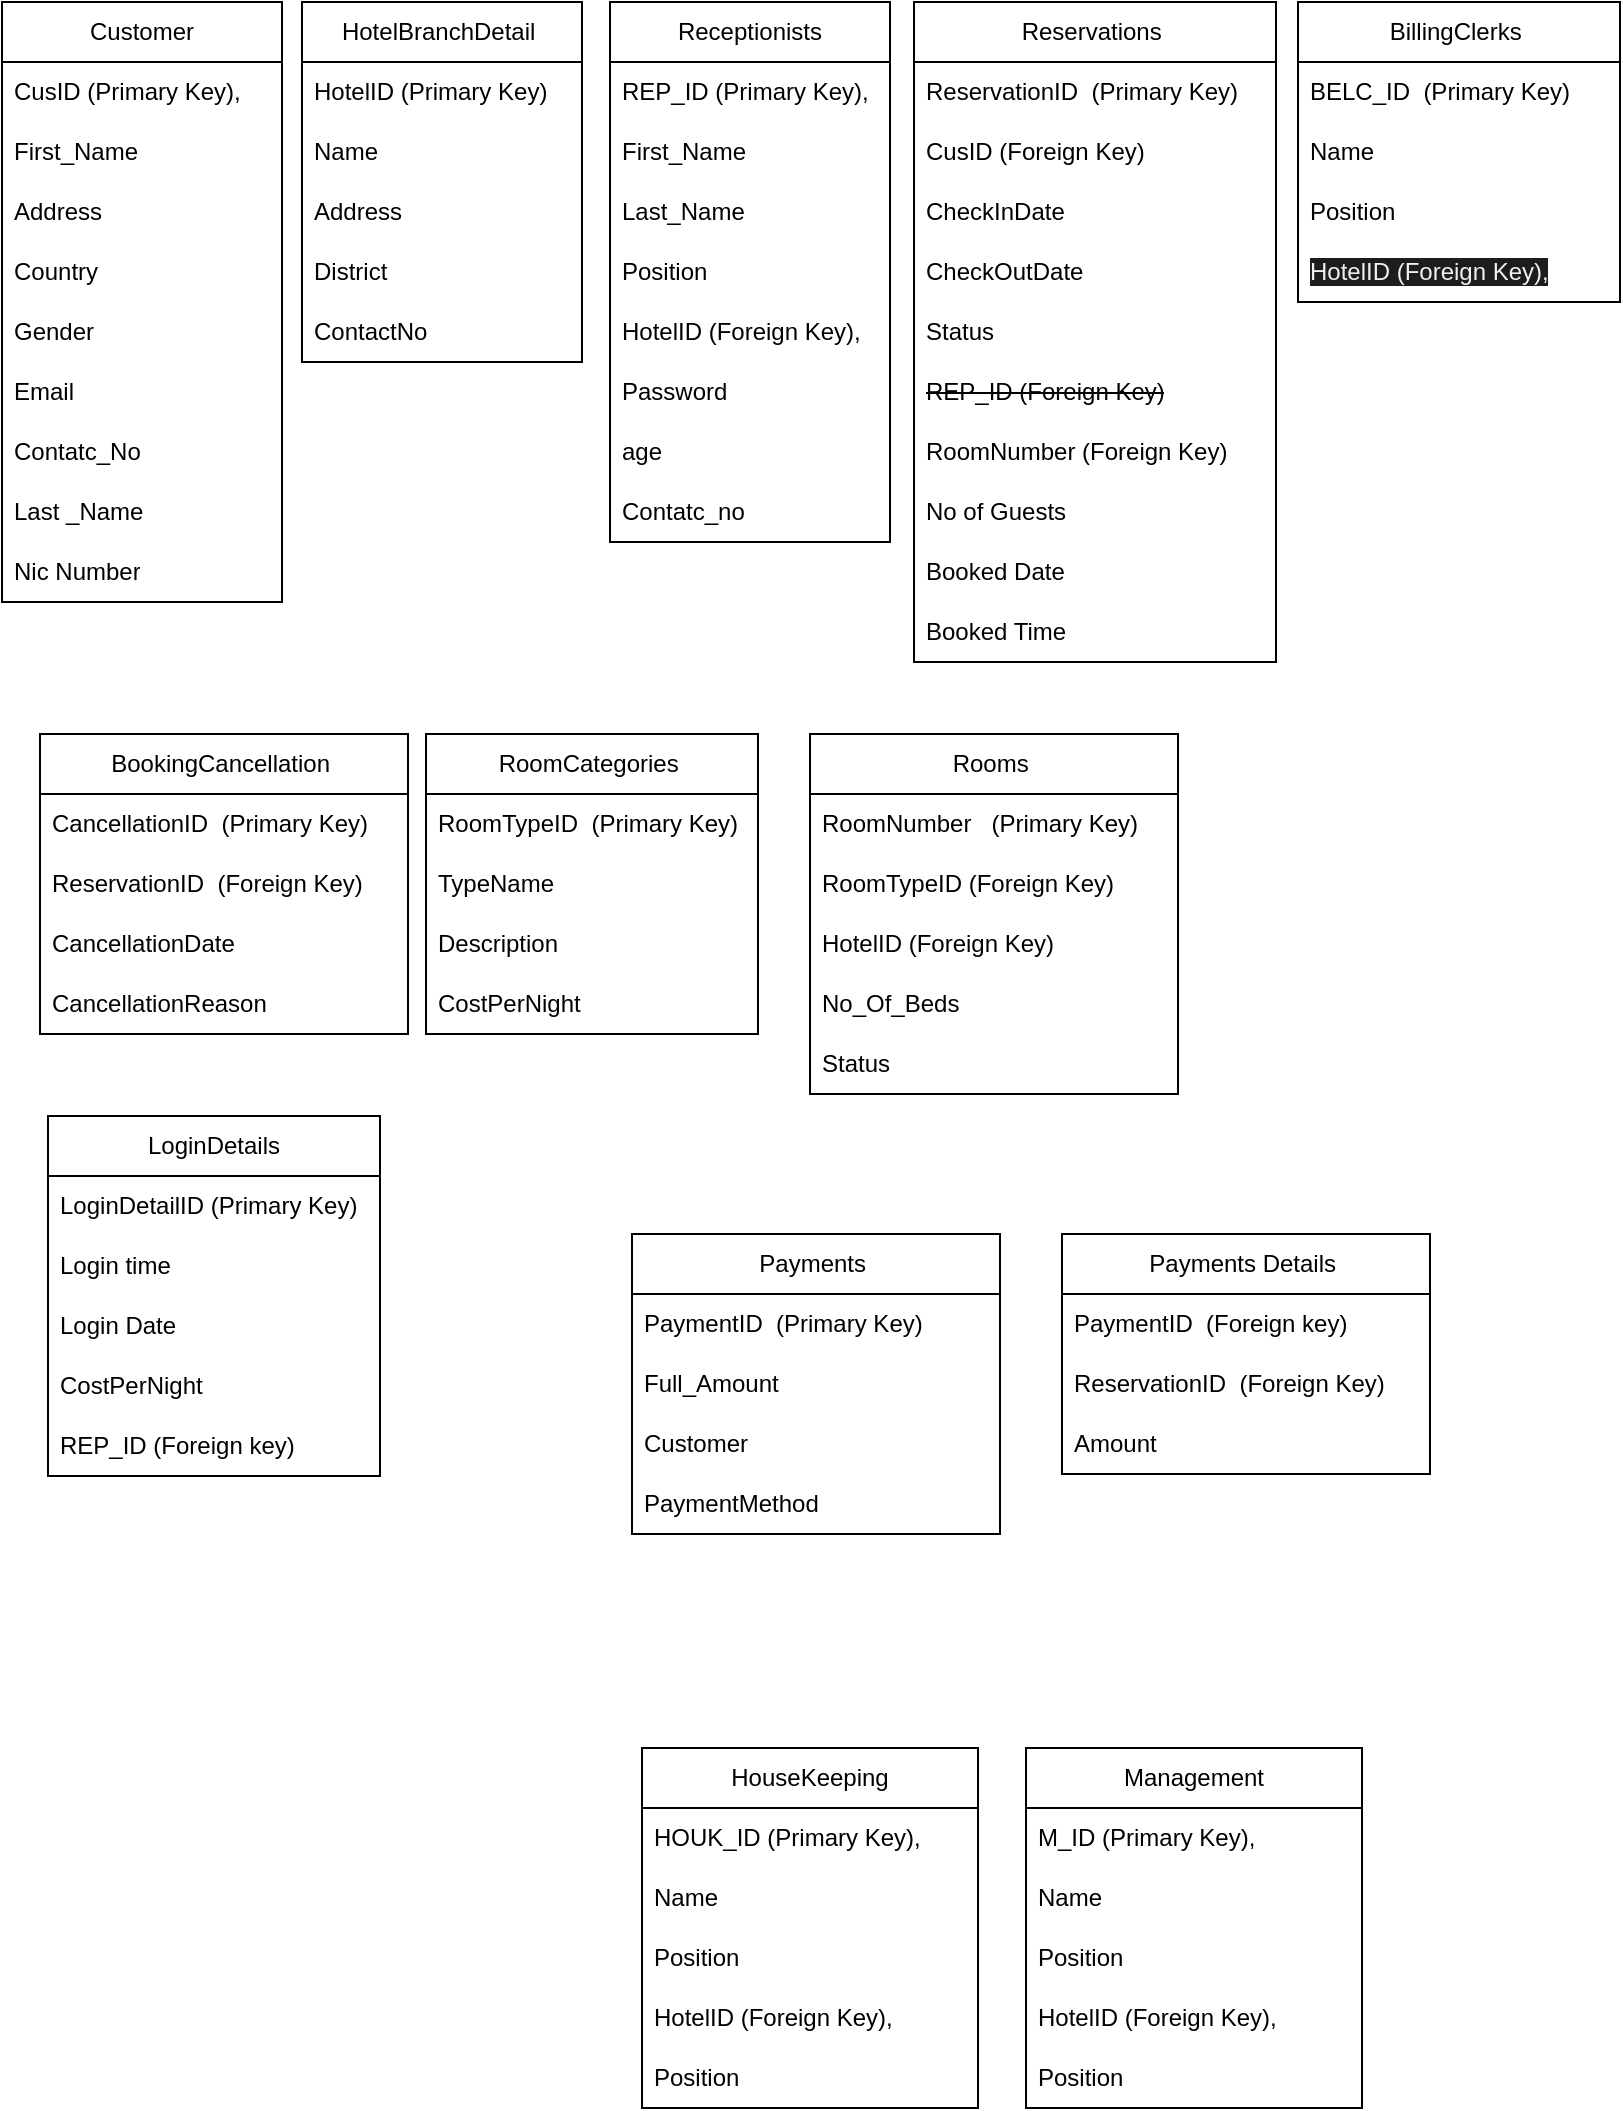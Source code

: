 <mxfile version="23.1.5" type="device">
  <diagram name="Page-1" id="SreyxP_jM1yPaFWcH0MW">
    <mxGraphModel dx="1232" dy="496" grid="0" gridSize="10" guides="1" tooltips="1" connect="1" arrows="1" fold="1" page="1" pageScale="1" pageWidth="850" pageHeight="1100" math="0" shadow="0">
      <root>
        <mxCell id="0" />
        <mxCell id="1" parent="0" />
        <mxCell id="x8Vk9N2oheQrWazXi7zm-5" value="Receptionists" style="swimlane;fontStyle=0;childLayout=stackLayout;horizontal=1;startSize=30;horizontalStack=0;resizeParent=1;resizeParentMax=0;resizeLast=0;collapsible=1;marginBottom=0;whiteSpace=wrap;html=1;" parent="1" vertex="1">
          <mxGeometry x="317" y="16" width="140" height="270" as="geometry">
            <mxRectangle x="549" y="50" width="114" height="87" as="alternateBounds" />
          </mxGeometry>
        </mxCell>
        <mxCell id="x8Vk9N2oheQrWazXi7zm-6" value="REP_ID (Primary Key)," style="text;strokeColor=none;fillColor=none;align=left;verticalAlign=middle;spacingLeft=4;spacingRight=4;overflow=hidden;points=[[0,0.5],[1,0.5]];portConstraint=eastwest;rotatable=0;whiteSpace=wrap;html=1;" parent="x8Vk9N2oheQrWazXi7zm-5" vertex="1">
          <mxGeometry y="30" width="140" height="30" as="geometry" />
        </mxCell>
        <mxCell id="x8Vk9N2oheQrWazXi7zm-7" value="First_Name" style="text;strokeColor=none;fillColor=none;align=left;verticalAlign=middle;spacingLeft=4;spacingRight=4;overflow=hidden;points=[[0,0.5],[1,0.5]];portConstraint=eastwest;rotatable=0;whiteSpace=wrap;html=1;" parent="x8Vk9N2oheQrWazXi7zm-5" vertex="1">
          <mxGeometry y="60" width="140" height="30" as="geometry" />
        </mxCell>
        <mxCell id="x8Vk9N2oheQrWazXi7zm-96" value="Last_Name" style="text;strokeColor=none;fillColor=none;align=left;verticalAlign=middle;spacingLeft=4;spacingRight=4;overflow=hidden;points=[[0,0.5],[1,0.5]];portConstraint=eastwest;rotatable=0;whiteSpace=wrap;html=1;" parent="x8Vk9N2oheQrWazXi7zm-5" vertex="1">
          <mxGeometry y="90" width="140" height="30" as="geometry" />
        </mxCell>
        <mxCell id="x8Vk9N2oheQrWazXi7zm-8" value="Position&amp;nbsp;" style="text;strokeColor=none;fillColor=none;align=left;verticalAlign=middle;spacingLeft=4;spacingRight=4;overflow=hidden;points=[[0,0.5],[1,0.5]];portConstraint=eastwest;rotatable=0;whiteSpace=wrap;html=1;" parent="x8Vk9N2oheQrWazXi7zm-5" vertex="1">
          <mxGeometry y="120" width="140" height="30" as="geometry" />
        </mxCell>
        <mxCell id="x8Vk9N2oheQrWazXi7zm-22" value="HotelID (Foreign Key)," style="text;strokeColor=none;fillColor=none;align=left;verticalAlign=middle;spacingLeft=4;spacingRight=4;overflow=hidden;points=[[0,0.5],[1,0.5]];portConstraint=eastwest;rotatable=0;whiteSpace=wrap;html=1;" parent="x8Vk9N2oheQrWazXi7zm-5" vertex="1">
          <mxGeometry y="150" width="140" height="30" as="geometry" />
        </mxCell>
        <mxCell id="x8Vk9N2oheQrWazXi7zm-95" value="Password" style="text;strokeColor=none;fillColor=none;align=left;verticalAlign=middle;spacingLeft=4;spacingRight=4;overflow=hidden;points=[[0,0.5],[1,0.5]];portConstraint=eastwest;rotatable=0;whiteSpace=wrap;html=1;" parent="x8Vk9N2oheQrWazXi7zm-5" vertex="1">
          <mxGeometry y="180" width="140" height="30" as="geometry" />
        </mxCell>
        <mxCell id="8ZPtFb6ZpbPKIC6yBNwS-1" value="age" style="text;strokeColor=none;fillColor=none;align=left;verticalAlign=middle;spacingLeft=4;spacingRight=4;overflow=hidden;points=[[0,0.5],[1,0.5]];portConstraint=eastwest;rotatable=0;whiteSpace=wrap;html=1;" parent="x8Vk9N2oheQrWazXi7zm-5" vertex="1">
          <mxGeometry y="210" width="140" height="30" as="geometry" />
        </mxCell>
        <mxCell id="8ZPtFb6ZpbPKIC6yBNwS-2" value="Contatc_no" style="text;strokeColor=none;fillColor=none;align=left;verticalAlign=middle;spacingLeft=4;spacingRight=4;overflow=hidden;points=[[0,0.5],[1,0.5]];portConstraint=eastwest;rotatable=0;whiteSpace=wrap;html=1;" parent="x8Vk9N2oheQrWazXi7zm-5" vertex="1">
          <mxGeometry y="240" width="140" height="30" as="geometry" />
        </mxCell>
        <mxCell id="x8Vk9N2oheQrWazXi7zm-9" value="HotelBranchDetail&amp;nbsp;" style="swimlane;fontStyle=0;childLayout=stackLayout;horizontal=1;startSize=30;horizontalStack=0;resizeParent=1;resizeParentMax=0;resizeLast=0;collapsible=1;marginBottom=0;whiteSpace=wrap;html=1;" parent="1" vertex="1">
          <mxGeometry x="163" y="16" width="140" height="180" as="geometry">
            <mxRectangle x="255" y="102" width="63" height="30" as="alternateBounds" />
          </mxGeometry>
        </mxCell>
        <mxCell id="x8Vk9N2oheQrWazXi7zm-10" value="HotelID (Primary Key)" style="text;strokeColor=none;fillColor=none;align=left;verticalAlign=middle;spacingLeft=4;spacingRight=4;overflow=hidden;points=[[0,0.5],[1,0.5]];portConstraint=eastwest;rotatable=0;whiteSpace=wrap;html=1;" parent="x8Vk9N2oheQrWazXi7zm-9" vertex="1">
          <mxGeometry y="30" width="140" height="30" as="geometry" />
        </mxCell>
        <mxCell id="x8Vk9N2oheQrWazXi7zm-11" value="Name" style="text;strokeColor=none;fillColor=none;align=left;verticalAlign=middle;spacingLeft=4;spacingRight=4;overflow=hidden;points=[[0,0.5],[1,0.5]];portConstraint=eastwest;rotatable=0;whiteSpace=wrap;html=1;" parent="x8Vk9N2oheQrWazXi7zm-9" vertex="1">
          <mxGeometry y="60" width="140" height="30" as="geometry" />
        </mxCell>
        <mxCell id="x8Vk9N2oheQrWazXi7zm-12" value="Address" style="text;strokeColor=none;fillColor=none;align=left;verticalAlign=middle;spacingLeft=4;spacingRight=4;overflow=hidden;points=[[0,0.5],[1,0.5]];portConstraint=eastwest;rotatable=0;whiteSpace=wrap;html=1;" parent="x8Vk9N2oheQrWazXi7zm-9" vertex="1">
          <mxGeometry y="90" width="140" height="30" as="geometry" />
        </mxCell>
        <mxCell id="x8Vk9N2oheQrWazXi7zm-13" value="District" style="text;strokeColor=none;fillColor=none;align=left;verticalAlign=middle;spacingLeft=4;spacingRight=4;overflow=hidden;points=[[0,0.5],[1,0.5]];portConstraint=eastwest;rotatable=0;whiteSpace=wrap;html=1;" parent="x8Vk9N2oheQrWazXi7zm-9" vertex="1">
          <mxGeometry y="120" width="140" height="30" as="geometry" />
        </mxCell>
        <mxCell id="rf_0G1fT5T1i6luG7WSL-1" value="ContactNo" style="text;strokeColor=none;fillColor=none;align=left;verticalAlign=middle;spacingLeft=4;spacingRight=4;overflow=hidden;points=[[0,0.5],[1,0.5]];portConstraint=eastwest;rotatable=0;whiteSpace=wrap;html=1;" parent="x8Vk9N2oheQrWazXi7zm-9" vertex="1">
          <mxGeometry y="150" width="140" height="30" as="geometry" />
        </mxCell>
        <mxCell id="x8Vk9N2oheQrWazXi7zm-14" value="Customer" style="swimlane;fontStyle=0;childLayout=stackLayout;horizontal=1;startSize=30;horizontalStack=0;resizeParent=1;resizeParentMax=0;resizeLast=0;collapsible=1;marginBottom=0;whiteSpace=wrap;html=1;" parent="1" vertex="1">
          <mxGeometry x="13" y="16" width="140" height="300" as="geometry" />
        </mxCell>
        <mxCell id="x8Vk9N2oheQrWazXi7zm-15" value="CusID (Primary Key)," style="text;strokeColor=none;fillColor=none;align=left;verticalAlign=middle;spacingLeft=4;spacingRight=4;overflow=hidden;points=[[0,0.5],[1,0.5]];portConstraint=eastwest;rotatable=0;whiteSpace=wrap;html=1;" parent="x8Vk9N2oheQrWazXi7zm-14" vertex="1">
          <mxGeometry y="30" width="140" height="30" as="geometry" />
        </mxCell>
        <mxCell id="x8Vk9N2oheQrWazXi7zm-16" value="First_Name" style="text;strokeColor=none;fillColor=none;align=left;verticalAlign=middle;spacingLeft=4;spacingRight=4;overflow=hidden;points=[[0,0.5],[1,0.5]];portConstraint=eastwest;rotatable=0;whiteSpace=wrap;html=1;" parent="x8Vk9N2oheQrWazXi7zm-14" vertex="1">
          <mxGeometry y="60" width="140" height="30" as="geometry" />
        </mxCell>
        <mxCell id="x8Vk9N2oheQrWazXi7zm-17" value="Address" style="text;strokeColor=none;fillColor=none;align=left;verticalAlign=middle;spacingLeft=4;spacingRight=4;overflow=hidden;points=[[0,0.5],[1,0.5]];portConstraint=eastwest;rotatable=0;whiteSpace=wrap;html=1;" parent="x8Vk9N2oheQrWazXi7zm-14" vertex="1">
          <mxGeometry y="90" width="140" height="30" as="geometry" />
        </mxCell>
        <mxCell id="x8Vk9N2oheQrWazXi7zm-18" value="Country" style="text;strokeColor=none;fillColor=none;align=left;verticalAlign=middle;spacingLeft=4;spacingRight=4;overflow=hidden;points=[[0,0.5],[1,0.5]];portConstraint=eastwest;rotatable=0;whiteSpace=wrap;html=1;" parent="x8Vk9N2oheQrWazXi7zm-14" vertex="1">
          <mxGeometry y="120" width="140" height="30" as="geometry" />
        </mxCell>
        <mxCell id="x8Vk9N2oheQrWazXi7zm-19" value="Gender" style="text;strokeColor=none;fillColor=none;align=left;verticalAlign=middle;spacingLeft=4;spacingRight=4;overflow=hidden;points=[[0,0.5],[1,0.5]];portConstraint=eastwest;rotatable=0;whiteSpace=wrap;html=1;" parent="x8Vk9N2oheQrWazXi7zm-14" vertex="1">
          <mxGeometry y="150" width="140" height="30" as="geometry" />
        </mxCell>
        <mxCell id="x8Vk9N2oheQrWazXi7zm-20" value="Email" style="text;strokeColor=none;fillColor=none;align=left;verticalAlign=middle;spacingLeft=4;spacingRight=4;overflow=hidden;points=[[0,0.5],[1,0.5]];portConstraint=eastwest;rotatable=0;whiteSpace=wrap;html=1;" parent="x8Vk9N2oheQrWazXi7zm-14" vertex="1">
          <mxGeometry y="180" width="140" height="30" as="geometry" />
        </mxCell>
        <mxCell id="x8Vk9N2oheQrWazXi7zm-21" value="Contatc_No" style="text;strokeColor=none;fillColor=none;align=left;verticalAlign=middle;spacingLeft=4;spacingRight=4;overflow=hidden;points=[[0,0.5],[1,0.5]];portConstraint=eastwest;rotatable=0;whiteSpace=wrap;html=1;" parent="x8Vk9N2oheQrWazXi7zm-14" vertex="1">
          <mxGeometry y="210" width="140" height="30" as="geometry" />
        </mxCell>
        <mxCell id="1UYwV36noJyVOJPW6krF-1" value="Last _Name" style="text;strokeColor=none;fillColor=none;align=left;verticalAlign=middle;spacingLeft=4;spacingRight=4;overflow=hidden;points=[[0,0.5],[1,0.5]];portConstraint=eastwest;rotatable=0;whiteSpace=wrap;html=1;" parent="x8Vk9N2oheQrWazXi7zm-14" vertex="1">
          <mxGeometry y="240" width="140" height="30" as="geometry" />
        </mxCell>
        <mxCell id="jl8sMAaMoOpxOErg7GL6-1" value="Nic Number" style="text;strokeColor=none;fillColor=none;align=left;verticalAlign=middle;spacingLeft=4;spacingRight=4;overflow=hidden;points=[[0,0.5],[1,0.5]];portConstraint=eastwest;rotatable=0;whiteSpace=wrap;html=1;" parent="x8Vk9N2oheQrWazXi7zm-14" vertex="1">
          <mxGeometry y="270" width="140" height="30" as="geometry" />
        </mxCell>
        <mxCell id="x8Vk9N2oheQrWazXi7zm-37" value="BillingClerks&amp;nbsp;" style="swimlane;fontStyle=0;childLayout=stackLayout;horizontal=1;startSize=30;horizontalStack=0;resizeParent=1;resizeParentMax=0;resizeLast=0;collapsible=1;marginBottom=0;whiteSpace=wrap;html=1;" parent="1" vertex="1">
          <mxGeometry x="661" y="16" width="161" height="150" as="geometry">
            <mxRectangle x="255" y="102" width="63" height="30" as="alternateBounds" />
          </mxGeometry>
        </mxCell>
        <mxCell id="x8Vk9N2oheQrWazXi7zm-38" value="BELC_ID&amp;nbsp;&amp;nbsp;(Primary Key)" style="text;strokeColor=none;fillColor=none;align=left;verticalAlign=middle;spacingLeft=4;spacingRight=4;overflow=hidden;points=[[0,0.5],[1,0.5]];portConstraint=eastwest;rotatable=0;whiteSpace=wrap;html=1;" parent="x8Vk9N2oheQrWazXi7zm-37" vertex="1">
          <mxGeometry y="30" width="161" height="30" as="geometry" />
        </mxCell>
        <mxCell id="x8Vk9N2oheQrWazXi7zm-39" value="Name" style="text;strokeColor=none;fillColor=none;align=left;verticalAlign=middle;spacingLeft=4;spacingRight=4;overflow=hidden;points=[[0,0.5],[1,0.5]];portConstraint=eastwest;rotatable=0;whiteSpace=wrap;html=1;" parent="x8Vk9N2oheQrWazXi7zm-37" vertex="1">
          <mxGeometry y="60" width="161" height="30" as="geometry" />
        </mxCell>
        <mxCell id="x8Vk9N2oheQrWazXi7zm-40" value="Position&amp;nbsp;" style="text;strokeColor=none;fillColor=none;align=left;verticalAlign=middle;spacingLeft=4;spacingRight=4;overflow=hidden;points=[[0,0.5],[1,0.5]];portConstraint=eastwest;rotatable=0;whiteSpace=wrap;html=1;" parent="x8Vk9N2oheQrWazXi7zm-37" vertex="1">
          <mxGeometry y="90" width="161" height="30" as="geometry" />
        </mxCell>
        <mxCell id="x8Vk9N2oheQrWazXi7zm-41" value="&lt;span style=&quot;color: rgb(240, 240, 240); font-family: Helvetica; font-size: 12px; font-style: normal; font-variant-ligatures: normal; font-variant-caps: normal; font-weight: 400; letter-spacing: normal; orphans: 2; text-align: left; text-indent: 0px; text-transform: none; widows: 2; word-spacing: 0px; -webkit-text-stroke-width: 0px; background-color: rgb(27, 29, 30); text-decoration-thickness: initial; text-decoration-style: initial; text-decoration-color: initial; float: none; display: inline !important;&quot;&gt;HotelID (Foreign Key),&lt;/span&gt;" style="text;strokeColor=none;fillColor=none;align=left;verticalAlign=middle;spacingLeft=4;spacingRight=4;overflow=hidden;points=[[0,0.5],[1,0.5]];portConstraint=eastwest;rotatable=0;whiteSpace=wrap;html=1;" parent="x8Vk9N2oheQrWazXi7zm-37" vertex="1">
          <mxGeometry y="120" width="161" height="30" as="geometry" />
        </mxCell>
        <mxCell id="x8Vk9N2oheQrWazXi7zm-42" value="Reservations&amp;nbsp;" style="swimlane;fontStyle=0;childLayout=stackLayout;horizontal=1;startSize=30;horizontalStack=0;resizeParent=1;resizeParentMax=0;resizeLast=0;collapsible=1;marginBottom=0;whiteSpace=wrap;html=1;" parent="1" vertex="1">
          <mxGeometry x="469" y="16" width="181" height="330" as="geometry">
            <mxRectangle x="255" y="102" width="63" height="30" as="alternateBounds" />
          </mxGeometry>
        </mxCell>
        <mxCell id="x8Vk9N2oheQrWazXi7zm-43" value="ReservationID&amp;nbsp;&amp;nbsp;(Primary Key)" style="text;strokeColor=none;fillColor=none;align=left;verticalAlign=middle;spacingLeft=4;spacingRight=4;overflow=hidden;points=[[0,0.5],[1,0.5]];portConstraint=eastwest;rotatable=0;whiteSpace=wrap;html=1;" parent="x8Vk9N2oheQrWazXi7zm-42" vertex="1">
          <mxGeometry y="30" width="181" height="30" as="geometry" />
        </mxCell>
        <mxCell id="x8Vk9N2oheQrWazXi7zm-44" value="CusID (Foreign Key)" style="text;strokeColor=none;fillColor=none;align=left;verticalAlign=middle;spacingLeft=4;spacingRight=4;overflow=hidden;points=[[0,0.5],[1,0.5]];portConstraint=eastwest;rotatable=0;whiteSpace=wrap;html=1;" parent="x8Vk9N2oheQrWazXi7zm-42" vertex="1">
          <mxGeometry y="60" width="181" height="30" as="geometry" />
        </mxCell>
        <mxCell id="x8Vk9N2oheQrWazXi7zm-45" value="CheckInDate&amp;nbsp;" style="text;strokeColor=none;fillColor=none;align=left;verticalAlign=middle;spacingLeft=4;spacingRight=4;overflow=hidden;points=[[0,0.5],[1,0.5]];portConstraint=eastwest;rotatable=0;whiteSpace=wrap;html=1;" parent="x8Vk9N2oheQrWazXi7zm-42" vertex="1">
          <mxGeometry y="90" width="181" height="30" as="geometry" />
        </mxCell>
        <mxCell id="x8Vk9N2oheQrWazXi7zm-46" value="CheckOutDate&amp;nbsp;" style="text;strokeColor=none;fillColor=none;align=left;verticalAlign=middle;spacingLeft=4;spacingRight=4;overflow=hidden;points=[[0,0.5],[1,0.5]];portConstraint=eastwest;rotatable=0;whiteSpace=wrap;html=1;" parent="x8Vk9N2oheQrWazXi7zm-42" vertex="1">
          <mxGeometry y="120" width="181" height="30" as="geometry" />
        </mxCell>
        <mxCell id="x8Vk9N2oheQrWazXi7zm-47" value="Status" style="text;strokeColor=none;fillColor=none;align=left;verticalAlign=middle;spacingLeft=4;spacingRight=4;overflow=hidden;points=[[0,0.5],[1,0.5]];portConstraint=eastwest;rotatable=0;whiteSpace=wrap;html=1;" parent="x8Vk9N2oheQrWazXi7zm-42" vertex="1">
          <mxGeometry y="150" width="181" height="30" as="geometry" />
        </mxCell>
        <mxCell id="x8Vk9N2oheQrWazXi7zm-48" value="&lt;strike style=&quot;&quot;&gt;REP_ID (Foreign Key)&lt;/strike&gt;" style="text;strokeColor=none;fillColor=none;align=left;verticalAlign=middle;spacingLeft=4;spacingRight=4;overflow=hidden;points=[[0,0.5],[1,0.5]];portConstraint=eastwest;rotatable=0;whiteSpace=wrap;html=1;" parent="x8Vk9N2oheQrWazXi7zm-42" vertex="1">
          <mxGeometry y="180" width="181" height="30" as="geometry" />
        </mxCell>
        <mxCell id="x8Vk9N2oheQrWazXi7zm-68" value="RoomNumber (Foreign Key)" style="text;strokeColor=none;fillColor=none;align=left;verticalAlign=middle;spacingLeft=4;spacingRight=4;overflow=hidden;points=[[0,0.5],[1,0.5]];portConstraint=eastwest;rotatable=0;whiteSpace=wrap;html=1;" parent="x8Vk9N2oheQrWazXi7zm-42" vertex="1">
          <mxGeometry y="210" width="181" height="30" as="geometry" />
        </mxCell>
        <mxCell id="uBPMJsVDM2TWTW8LKVR5-1" value="No of Guests&amp;nbsp;" style="text;strokeColor=none;fillColor=none;align=left;verticalAlign=middle;spacingLeft=4;spacingRight=4;overflow=hidden;points=[[0,0.5],[1,0.5]];portConstraint=eastwest;rotatable=0;whiteSpace=wrap;html=1;" parent="x8Vk9N2oheQrWazXi7zm-42" vertex="1">
          <mxGeometry y="240" width="181" height="30" as="geometry" />
        </mxCell>
        <mxCell id="d_kUj0TDhVPxx9OSdwE7-1" value="Booked Date" style="text;strokeColor=none;fillColor=none;align=left;verticalAlign=middle;spacingLeft=4;spacingRight=4;overflow=hidden;points=[[0,0.5],[1,0.5]];portConstraint=eastwest;rotatable=0;whiteSpace=wrap;html=1;" parent="x8Vk9N2oheQrWazXi7zm-42" vertex="1">
          <mxGeometry y="270" width="181" height="30" as="geometry" />
        </mxCell>
        <mxCell id="d_kUj0TDhVPxx9OSdwE7-2" value="Booked Time" style="text;strokeColor=none;fillColor=none;align=left;verticalAlign=middle;spacingLeft=4;spacingRight=4;overflow=hidden;points=[[0,0.5],[1,0.5]];portConstraint=eastwest;rotatable=0;whiteSpace=wrap;html=1;" parent="x8Vk9N2oheQrWazXi7zm-42" vertex="1">
          <mxGeometry y="300" width="181" height="30" as="geometry" />
        </mxCell>
        <mxCell id="x8Vk9N2oheQrWazXi7zm-50" value="RoomCategories&amp;nbsp;" style="swimlane;fontStyle=0;childLayout=stackLayout;horizontal=1;startSize=30;horizontalStack=0;resizeParent=1;resizeParentMax=0;resizeLast=0;collapsible=1;marginBottom=0;whiteSpace=wrap;html=1;" parent="1" vertex="1">
          <mxGeometry x="225" y="382" width="166" height="150" as="geometry">
            <mxRectangle x="255" y="102" width="63" height="30" as="alternateBounds" />
          </mxGeometry>
        </mxCell>
        <mxCell id="x8Vk9N2oheQrWazXi7zm-51" value="RoomTypeID&amp;nbsp;&amp;nbsp;(Primary Key)" style="text;strokeColor=none;fillColor=none;align=left;verticalAlign=middle;spacingLeft=4;spacingRight=4;overflow=hidden;points=[[0,0.5],[1,0.5]];portConstraint=eastwest;rotatable=0;whiteSpace=wrap;html=1;" parent="x8Vk9N2oheQrWazXi7zm-50" vertex="1">
          <mxGeometry y="30" width="166" height="30" as="geometry" />
        </mxCell>
        <mxCell id="x8Vk9N2oheQrWazXi7zm-52" value="TypeName&amp;nbsp;" style="text;strokeColor=none;fillColor=none;align=left;verticalAlign=middle;spacingLeft=4;spacingRight=4;overflow=hidden;points=[[0,0.5],[1,0.5]];portConstraint=eastwest;rotatable=0;whiteSpace=wrap;html=1;" parent="x8Vk9N2oheQrWazXi7zm-50" vertex="1">
          <mxGeometry y="60" width="166" height="30" as="geometry" />
        </mxCell>
        <mxCell id="x8Vk9N2oheQrWazXi7zm-53" value="Description&amp;nbsp;" style="text;strokeColor=none;fillColor=none;align=left;verticalAlign=middle;spacingLeft=4;spacingRight=4;overflow=hidden;points=[[0,0.5],[1,0.5]];portConstraint=eastwest;rotatable=0;whiteSpace=wrap;html=1;" parent="x8Vk9N2oheQrWazXi7zm-50" vertex="1">
          <mxGeometry y="90" width="166" height="30" as="geometry" />
        </mxCell>
        <mxCell id="x8Vk9N2oheQrWazXi7zm-54" value="CostPerNight&amp;nbsp;" style="text;strokeColor=none;fillColor=none;align=left;verticalAlign=middle;spacingLeft=4;spacingRight=4;overflow=hidden;points=[[0,0.5],[1,0.5]];portConstraint=eastwest;rotatable=0;whiteSpace=wrap;html=1;" parent="x8Vk9N2oheQrWazXi7zm-50" vertex="1">
          <mxGeometry y="120" width="166" height="30" as="geometry" />
        </mxCell>
        <mxCell id="x8Vk9N2oheQrWazXi7zm-55" value="Rooms&amp;nbsp;" style="swimlane;fontStyle=0;childLayout=stackLayout;horizontal=1;startSize=30;horizontalStack=0;resizeParent=1;resizeParentMax=0;resizeLast=0;collapsible=1;marginBottom=0;whiteSpace=wrap;html=1;" parent="1" vertex="1">
          <mxGeometry x="417" y="382" width="184" height="180" as="geometry">
            <mxRectangle x="255" y="102" width="63" height="30" as="alternateBounds" />
          </mxGeometry>
        </mxCell>
        <mxCell id="x8Vk9N2oheQrWazXi7zm-56" value="RoomNumber&amp;nbsp;&amp;nbsp; (Primary Key)" style="text;strokeColor=none;fillColor=none;align=left;verticalAlign=middle;spacingLeft=4;spacingRight=4;overflow=hidden;points=[[0,0.5],[1,0.5]];portConstraint=eastwest;rotatable=0;whiteSpace=wrap;html=1;" parent="x8Vk9N2oheQrWazXi7zm-55" vertex="1">
          <mxGeometry y="30" width="184" height="30" as="geometry" />
        </mxCell>
        <mxCell id="x8Vk9N2oheQrWazXi7zm-58" value="RoomTypeID (Foreign Key)" style="text;strokeColor=none;fillColor=none;align=left;verticalAlign=middle;spacingLeft=4;spacingRight=4;overflow=hidden;points=[[0,0.5],[1,0.5]];portConstraint=eastwest;rotatable=0;whiteSpace=wrap;html=1;" parent="x8Vk9N2oheQrWazXi7zm-55" vertex="1">
          <mxGeometry y="60" width="184" height="30" as="geometry" />
        </mxCell>
        <mxCell id="x8Vk9N2oheQrWazXi7zm-59" value="HotelID (Foreign Key)" style="text;strokeColor=none;fillColor=none;align=left;verticalAlign=middle;spacingLeft=4;spacingRight=4;overflow=hidden;points=[[0,0.5],[1,0.5]];portConstraint=eastwest;rotatable=0;whiteSpace=wrap;html=1;" parent="x8Vk9N2oheQrWazXi7zm-55" vertex="1">
          <mxGeometry y="90" width="184" height="30" as="geometry" />
        </mxCell>
        <mxCell id="Xg6WzoYeBvKNlihL9Pze-2" value="No_Of_Beds" style="text;strokeColor=none;fillColor=none;align=left;verticalAlign=middle;spacingLeft=4;spacingRight=4;overflow=hidden;points=[[0,0.5],[1,0.5]];portConstraint=eastwest;rotatable=0;whiteSpace=wrap;html=1;" parent="x8Vk9N2oheQrWazXi7zm-55" vertex="1">
          <mxGeometry y="120" width="184" height="30" as="geometry" />
        </mxCell>
        <mxCell id="x8Vk9N2oheQrWazXi7zm-57" value="Status&amp;nbsp;" style="text;strokeColor=none;fillColor=none;align=left;verticalAlign=middle;spacingLeft=4;spacingRight=4;overflow=hidden;points=[[0,0.5],[1,0.5]];portConstraint=eastwest;rotatable=0;whiteSpace=wrap;html=1;" parent="x8Vk9N2oheQrWazXi7zm-55" vertex="1">
          <mxGeometry y="150" width="184" height="30" as="geometry" />
        </mxCell>
        <mxCell id="x8Vk9N2oheQrWazXi7zm-61" value="Payments&amp;nbsp;" style="swimlane;fontStyle=0;childLayout=stackLayout;horizontal=1;startSize=30;horizontalStack=0;resizeParent=1;resizeParentMax=0;resizeLast=0;collapsible=1;marginBottom=0;whiteSpace=wrap;html=1;" parent="1" vertex="1">
          <mxGeometry x="328" y="632" width="184" height="150" as="geometry">
            <mxRectangle x="255" y="102" width="63" height="30" as="alternateBounds" />
          </mxGeometry>
        </mxCell>
        <mxCell id="x8Vk9N2oheQrWazXi7zm-62" value="PaymentID&amp;nbsp;&amp;nbsp;(Primary Key)" style="text;strokeColor=none;fillColor=none;align=left;verticalAlign=middle;spacingLeft=4;spacingRight=4;overflow=hidden;points=[[0,0.5],[1,0.5]];portConstraint=eastwest;rotatable=0;whiteSpace=wrap;html=1;" parent="x8Vk9N2oheQrWazXi7zm-61" vertex="1">
          <mxGeometry y="30" width="184" height="30" as="geometry" />
        </mxCell>
        <mxCell id="x8Vk9N2oheQrWazXi7zm-65" value="Full_Amount&amp;nbsp;" style="text;strokeColor=none;fillColor=none;align=left;verticalAlign=middle;spacingLeft=4;spacingRight=4;overflow=hidden;points=[[0,0.5],[1,0.5]];portConstraint=eastwest;rotatable=0;whiteSpace=wrap;html=1;" parent="x8Vk9N2oheQrWazXi7zm-61" vertex="1">
          <mxGeometry y="60" width="184" height="30" as="geometry" />
        </mxCell>
        <mxCell id="x8Vk9N2oheQrWazXi7zm-66" value="Customer" style="text;strokeColor=none;fillColor=none;align=left;verticalAlign=middle;spacingLeft=4;spacingRight=4;overflow=hidden;points=[[0,0.5],[1,0.5]];portConstraint=eastwest;rotatable=0;whiteSpace=wrap;html=1;" parent="x8Vk9N2oheQrWazXi7zm-61" vertex="1">
          <mxGeometry y="90" width="184" height="30" as="geometry" />
        </mxCell>
        <mxCell id="F4AYS7RASEJuKN_PuMoP-6" value="PaymentMethod&amp;nbsp;" style="text;strokeColor=none;fillColor=none;align=left;verticalAlign=middle;spacingLeft=4;spacingRight=4;overflow=hidden;points=[[0,0.5],[1,0.5]];portConstraint=eastwest;rotatable=0;whiteSpace=wrap;html=1;" vertex="1" parent="x8Vk9N2oheQrWazXi7zm-61">
          <mxGeometry y="120" width="184" height="30" as="geometry" />
        </mxCell>
        <mxCell id="x8Vk9N2oheQrWazXi7zm-69" value="BookingCancellation&amp;nbsp;" style="swimlane;fontStyle=0;childLayout=stackLayout;horizontal=1;startSize=30;horizontalStack=0;resizeParent=1;resizeParentMax=0;resizeLast=0;collapsible=1;marginBottom=0;whiteSpace=wrap;html=1;" parent="1" vertex="1">
          <mxGeometry x="32" y="382" width="184" height="150" as="geometry">
            <mxRectangle x="255" y="102" width="63" height="30" as="alternateBounds" />
          </mxGeometry>
        </mxCell>
        <mxCell id="x8Vk9N2oheQrWazXi7zm-70" value="CancellationID&amp;nbsp;&amp;nbsp;(Primary Key)" style="text;strokeColor=none;fillColor=none;align=left;verticalAlign=middle;spacingLeft=4;spacingRight=4;overflow=hidden;points=[[0,0.5],[1,0.5]];portConstraint=eastwest;rotatable=0;whiteSpace=wrap;html=1;" parent="x8Vk9N2oheQrWazXi7zm-69" vertex="1">
          <mxGeometry y="30" width="184" height="30" as="geometry" />
        </mxCell>
        <mxCell id="x8Vk9N2oheQrWazXi7zm-71" value="ReservationID&amp;nbsp;&amp;nbsp;(Foreign Key)" style="text;strokeColor=none;fillColor=none;align=left;verticalAlign=middle;spacingLeft=4;spacingRight=4;overflow=hidden;points=[[0,0.5],[1,0.5]];portConstraint=eastwest;rotatable=0;whiteSpace=wrap;html=1;" parent="x8Vk9N2oheQrWazXi7zm-69" vertex="1">
          <mxGeometry y="60" width="184" height="30" as="geometry" />
        </mxCell>
        <mxCell id="x8Vk9N2oheQrWazXi7zm-72" value="CancellationDate&amp;nbsp;" style="text;strokeColor=none;fillColor=none;align=left;verticalAlign=middle;spacingLeft=4;spacingRight=4;overflow=hidden;points=[[0,0.5],[1,0.5]];portConstraint=eastwest;rotatable=0;whiteSpace=wrap;html=1;" parent="x8Vk9N2oheQrWazXi7zm-69" vertex="1">
          <mxGeometry y="90" width="184" height="30" as="geometry" />
        </mxCell>
        <mxCell id="x8Vk9N2oheQrWazXi7zm-73" value="CancellationReason&amp;nbsp;" style="text;strokeColor=none;fillColor=none;align=left;verticalAlign=middle;spacingLeft=4;spacingRight=4;overflow=hidden;points=[[0,0.5],[1,0.5]];portConstraint=eastwest;rotatable=0;whiteSpace=wrap;html=1;" parent="x8Vk9N2oheQrWazXi7zm-69" vertex="1">
          <mxGeometry y="120" width="184" height="30" as="geometry" />
        </mxCell>
        <mxCell id="x8Vk9N2oheQrWazXi7zm-75" value="HouseKeeping" style="swimlane;fontStyle=0;childLayout=stackLayout;horizontal=1;startSize=30;horizontalStack=0;resizeParent=1;resizeParentMax=0;resizeLast=0;collapsible=1;marginBottom=0;whiteSpace=wrap;html=1;" parent="1" vertex="1">
          <mxGeometry x="333" y="889" width="168" height="180" as="geometry">
            <mxRectangle x="549" y="50" width="114" height="87" as="alternateBounds" />
          </mxGeometry>
        </mxCell>
        <mxCell id="x8Vk9N2oheQrWazXi7zm-76" value="HOUK_ID (Primary Key)," style="text;strokeColor=none;fillColor=none;align=left;verticalAlign=middle;spacingLeft=4;spacingRight=4;overflow=hidden;points=[[0,0.5],[1,0.5]];portConstraint=eastwest;rotatable=0;whiteSpace=wrap;html=1;" parent="x8Vk9N2oheQrWazXi7zm-75" vertex="1">
          <mxGeometry y="30" width="168" height="30" as="geometry" />
        </mxCell>
        <mxCell id="x8Vk9N2oheQrWazXi7zm-77" value="Name&amp;nbsp;" style="text;strokeColor=none;fillColor=none;align=left;verticalAlign=middle;spacingLeft=4;spacingRight=4;overflow=hidden;points=[[0,0.5],[1,0.5]];portConstraint=eastwest;rotatable=0;whiteSpace=wrap;html=1;" parent="x8Vk9N2oheQrWazXi7zm-75" vertex="1">
          <mxGeometry y="60" width="168" height="30" as="geometry" />
        </mxCell>
        <mxCell id="x8Vk9N2oheQrWazXi7zm-78" value="Position&amp;nbsp;" style="text;strokeColor=none;fillColor=none;align=left;verticalAlign=middle;spacingLeft=4;spacingRight=4;overflow=hidden;points=[[0,0.5],[1,0.5]];portConstraint=eastwest;rotatable=0;whiteSpace=wrap;html=1;" parent="x8Vk9N2oheQrWazXi7zm-75" vertex="1">
          <mxGeometry y="90" width="168" height="30" as="geometry" />
        </mxCell>
        <mxCell id="x8Vk9N2oheQrWazXi7zm-79" value="HotelID (Foreign Key)," style="text;strokeColor=none;fillColor=none;align=left;verticalAlign=middle;spacingLeft=4;spacingRight=4;overflow=hidden;points=[[0,0.5],[1,0.5]];portConstraint=eastwest;rotatable=0;whiteSpace=wrap;html=1;" parent="x8Vk9N2oheQrWazXi7zm-75" vertex="1">
          <mxGeometry y="120" width="168" height="30" as="geometry" />
        </mxCell>
        <mxCell id="x8Vk9N2oheQrWazXi7zm-80" value="Position&amp;nbsp;" style="text;strokeColor=none;fillColor=none;align=left;verticalAlign=middle;spacingLeft=4;spacingRight=4;overflow=hidden;points=[[0,0.5],[1,0.5]];portConstraint=eastwest;rotatable=0;whiteSpace=wrap;html=1;" parent="x8Vk9N2oheQrWazXi7zm-75" vertex="1">
          <mxGeometry y="150" width="168" height="30" as="geometry" />
        </mxCell>
        <mxCell id="x8Vk9N2oheQrWazXi7zm-81" value="Management" style="swimlane;fontStyle=0;childLayout=stackLayout;horizontal=1;startSize=30;horizontalStack=0;resizeParent=1;resizeParentMax=0;resizeLast=0;collapsible=1;marginBottom=0;whiteSpace=wrap;html=1;" parent="1" vertex="1">
          <mxGeometry x="525" y="889" width="168" height="180" as="geometry">
            <mxRectangle x="549" y="50" width="114" height="87" as="alternateBounds" />
          </mxGeometry>
        </mxCell>
        <mxCell id="x8Vk9N2oheQrWazXi7zm-82" value="M_ID (Primary Key)," style="text;strokeColor=none;fillColor=none;align=left;verticalAlign=middle;spacingLeft=4;spacingRight=4;overflow=hidden;points=[[0,0.5],[1,0.5]];portConstraint=eastwest;rotatable=0;whiteSpace=wrap;html=1;" parent="x8Vk9N2oheQrWazXi7zm-81" vertex="1">
          <mxGeometry y="30" width="168" height="30" as="geometry" />
        </mxCell>
        <mxCell id="x8Vk9N2oheQrWazXi7zm-83" value="Name&amp;nbsp;" style="text;strokeColor=none;fillColor=none;align=left;verticalAlign=middle;spacingLeft=4;spacingRight=4;overflow=hidden;points=[[0,0.5],[1,0.5]];portConstraint=eastwest;rotatable=0;whiteSpace=wrap;html=1;" parent="x8Vk9N2oheQrWazXi7zm-81" vertex="1">
          <mxGeometry y="60" width="168" height="30" as="geometry" />
        </mxCell>
        <mxCell id="x8Vk9N2oheQrWazXi7zm-84" value="Position&amp;nbsp;" style="text;strokeColor=none;fillColor=none;align=left;verticalAlign=middle;spacingLeft=4;spacingRight=4;overflow=hidden;points=[[0,0.5],[1,0.5]];portConstraint=eastwest;rotatable=0;whiteSpace=wrap;html=1;" parent="x8Vk9N2oheQrWazXi7zm-81" vertex="1">
          <mxGeometry y="90" width="168" height="30" as="geometry" />
        </mxCell>
        <mxCell id="x8Vk9N2oheQrWazXi7zm-85" value="HotelID (Foreign Key)," style="text;strokeColor=none;fillColor=none;align=left;verticalAlign=middle;spacingLeft=4;spacingRight=4;overflow=hidden;points=[[0,0.5],[1,0.5]];portConstraint=eastwest;rotatable=0;whiteSpace=wrap;html=1;" parent="x8Vk9N2oheQrWazXi7zm-81" vertex="1">
          <mxGeometry y="120" width="168" height="30" as="geometry" />
        </mxCell>
        <mxCell id="x8Vk9N2oheQrWazXi7zm-86" value="Position&amp;nbsp;" style="text;strokeColor=none;fillColor=none;align=left;verticalAlign=middle;spacingLeft=4;spacingRight=4;overflow=hidden;points=[[0,0.5],[1,0.5]];portConstraint=eastwest;rotatable=0;whiteSpace=wrap;html=1;" parent="x8Vk9N2oheQrWazXi7zm-81" vertex="1">
          <mxGeometry y="150" width="168" height="30" as="geometry" />
        </mxCell>
        <mxCell id="BDDO1T1K1akOjpKGYH5j-1" value="LoginDetails" style="swimlane;fontStyle=0;childLayout=stackLayout;horizontal=1;startSize=30;horizontalStack=0;resizeParent=1;resizeParentMax=0;resizeLast=0;collapsible=1;marginBottom=0;whiteSpace=wrap;html=1;" parent="1" vertex="1">
          <mxGeometry x="36" y="573" width="166" height="180" as="geometry">
            <mxRectangle x="255" y="102" width="63" height="30" as="alternateBounds" />
          </mxGeometry>
        </mxCell>
        <mxCell id="BDDO1T1K1akOjpKGYH5j-2" value="LoginDetailID (Primary Key)" style="text;strokeColor=none;fillColor=none;align=left;verticalAlign=middle;spacingLeft=4;spacingRight=4;overflow=hidden;points=[[0,0.5],[1,0.5]];portConstraint=eastwest;rotatable=0;whiteSpace=wrap;html=1;" parent="BDDO1T1K1akOjpKGYH5j-1" vertex="1">
          <mxGeometry y="30" width="166" height="30" as="geometry" />
        </mxCell>
        <mxCell id="BDDO1T1K1akOjpKGYH5j-3" value="Login time" style="text;strokeColor=none;fillColor=none;align=left;verticalAlign=middle;spacingLeft=4;spacingRight=4;overflow=hidden;points=[[0,0.5],[1,0.5]];portConstraint=eastwest;rotatable=0;whiteSpace=wrap;html=1;" parent="BDDO1T1K1akOjpKGYH5j-1" vertex="1">
          <mxGeometry y="60" width="166" height="30" as="geometry" />
        </mxCell>
        <mxCell id="BDDO1T1K1akOjpKGYH5j-4" value="Login Date" style="text;strokeColor=none;fillColor=none;align=left;verticalAlign=middle;spacingLeft=4;spacingRight=4;overflow=hidden;points=[[0,0.5],[1,0.5]];portConstraint=eastwest;rotatable=0;whiteSpace=wrap;html=1;" parent="BDDO1T1K1akOjpKGYH5j-1" vertex="1">
          <mxGeometry y="90" width="166" height="30" as="geometry" />
        </mxCell>
        <mxCell id="BDDO1T1K1akOjpKGYH5j-5" value="CostPerNight&amp;nbsp;" style="text;strokeColor=none;fillColor=none;align=left;verticalAlign=middle;spacingLeft=4;spacingRight=4;overflow=hidden;points=[[0,0.5],[1,0.5]];portConstraint=eastwest;rotatable=0;whiteSpace=wrap;html=1;" parent="BDDO1T1K1akOjpKGYH5j-1" vertex="1">
          <mxGeometry y="120" width="166" height="30" as="geometry" />
        </mxCell>
        <mxCell id="BDDO1T1K1akOjpKGYH5j-6" value="REP_ID (Foreign key)" style="text;strokeColor=none;fillColor=none;align=left;verticalAlign=middle;spacingLeft=4;spacingRight=4;overflow=hidden;points=[[0,0.5],[1,0.5]];portConstraint=eastwest;rotatable=0;whiteSpace=wrap;html=1;" parent="BDDO1T1K1akOjpKGYH5j-1" vertex="1">
          <mxGeometry y="150" width="166" height="30" as="geometry" />
        </mxCell>
        <mxCell id="F4AYS7RASEJuKN_PuMoP-1" value="Payments Details&amp;nbsp;" style="swimlane;fontStyle=0;childLayout=stackLayout;horizontal=1;startSize=30;horizontalStack=0;resizeParent=1;resizeParentMax=0;resizeLast=0;collapsible=1;marginBottom=0;whiteSpace=wrap;html=1;" vertex="1" parent="1">
          <mxGeometry x="543" y="632" width="184" height="120" as="geometry">
            <mxRectangle x="255" y="102" width="63" height="30" as="alternateBounds" />
          </mxGeometry>
        </mxCell>
        <mxCell id="F4AYS7RASEJuKN_PuMoP-2" value="PaymentID&amp;nbsp;&amp;nbsp;(Foreign key)" style="text;strokeColor=none;fillColor=none;align=left;verticalAlign=middle;spacingLeft=4;spacingRight=4;overflow=hidden;points=[[0,0.5],[1,0.5]];portConstraint=eastwest;rotatable=0;whiteSpace=wrap;html=1;" vertex="1" parent="F4AYS7RASEJuKN_PuMoP-1">
          <mxGeometry y="30" width="184" height="30" as="geometry" />
        </mxCell>
        <mxCell id="F4AYS7RASEJuKN_PuMoP-3" value="ReservationID&amp;nbsp;&amp;nbsp;(Foreign Key)" style="text;strokeColor=none;fillColor=none;align=left;verticalAlign=middle;spacingLeft=4;spacingRight=4;overflow=hidden;points=[[0,0.5],[1,0.5]];portConstraint=eastwest;rotatable=0;whiteSpace=wrap;html=1;" vertex="1" parent="F4AYS7RASEJuKN_PuMoP-1">
          <mxGeometry y="60" width="184" height="30" as="geometry" />
        </mxCell>
        <mxCell id="F4AYS7RASEJuKN_PuMoP-4" value="Amount&amp;nbsp;" style="text;strokeColor=none;fillColor=none;align=left;verticalAlign=middle;spacingLeft=4;spacingRight=4;overflow=hidden;points=[[0,0.5],[1,0.5]];portConstraint=eastwest;rotatable=0;whiteSpace=wrap;html=1;" vertex="1" parent="F4AYS7RASEJuKN_PuMoP-1">
          <mxGeometry y="90" width="184" height="30" as="geometry" />
        </mxCell>
      </root>
    </mxGraphModel>
  </diagram>
</mxfile>
